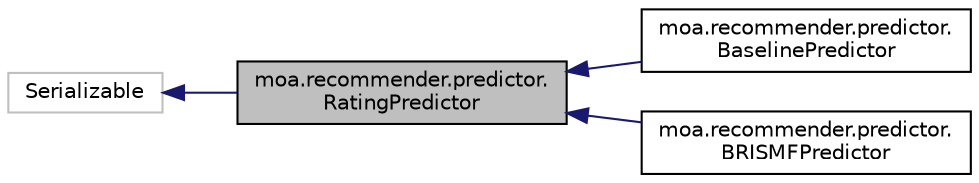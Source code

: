 digraph "moa.recommender.predictor.RatingPredictor"
{
 // LATEX_PDF_SIZE
  edge [fontname="Helvetica",fontsize="10",labelfontname="Helvetica",labelfontsize="10"];
  node [fontname="Helvetica",fontsize="10",shape=record];
  rankdir="LR";
  Node1 [label="moa.recommender.predictor.\lRatingPredictor",height=0.2,width=0.4,color="black", fillcolor="grey75", style="filled", fontcolor="black",tooltip=" "];
  Node2 -> Node1 [dir="back",color="midnightblue",fontsize="10",style="solid",fontname="Helvetica"];
  Node2 [label="Serializable",height=0.2,width=0.4,color="grey75", fillcolor="white", style="filled",tooltip=" "];
  Node1 -> Node3 [dir="back",color="midnightblue",fontsize="10",style="solid",fontname="Helvetica"];
  Node3 [label="moa.recommender.predictor.\lBaselinePredictor",height=0.2,width=0.4,color="black", fillcolor="white", style="filled",URL="$classmoa_1_1recommender_1_1predictor_1_1_baseline_predictor.html",tooltip=" "];
  Node1 -> Node4 [dir="back",color="midnightblue",fontsize="10",style="solid",fontname="Helvetica"];
  Node4 [label="moa.recommender.predictor.\lBRISMFPredictor",height=0.2,width=0.4,color="black", fillcolor="white", style="filled",URL="$classmoa_1_1recommender_1_1predictor_1_1_b_r_i_s_m_f_predictor.html",tooltip=" "];
}
